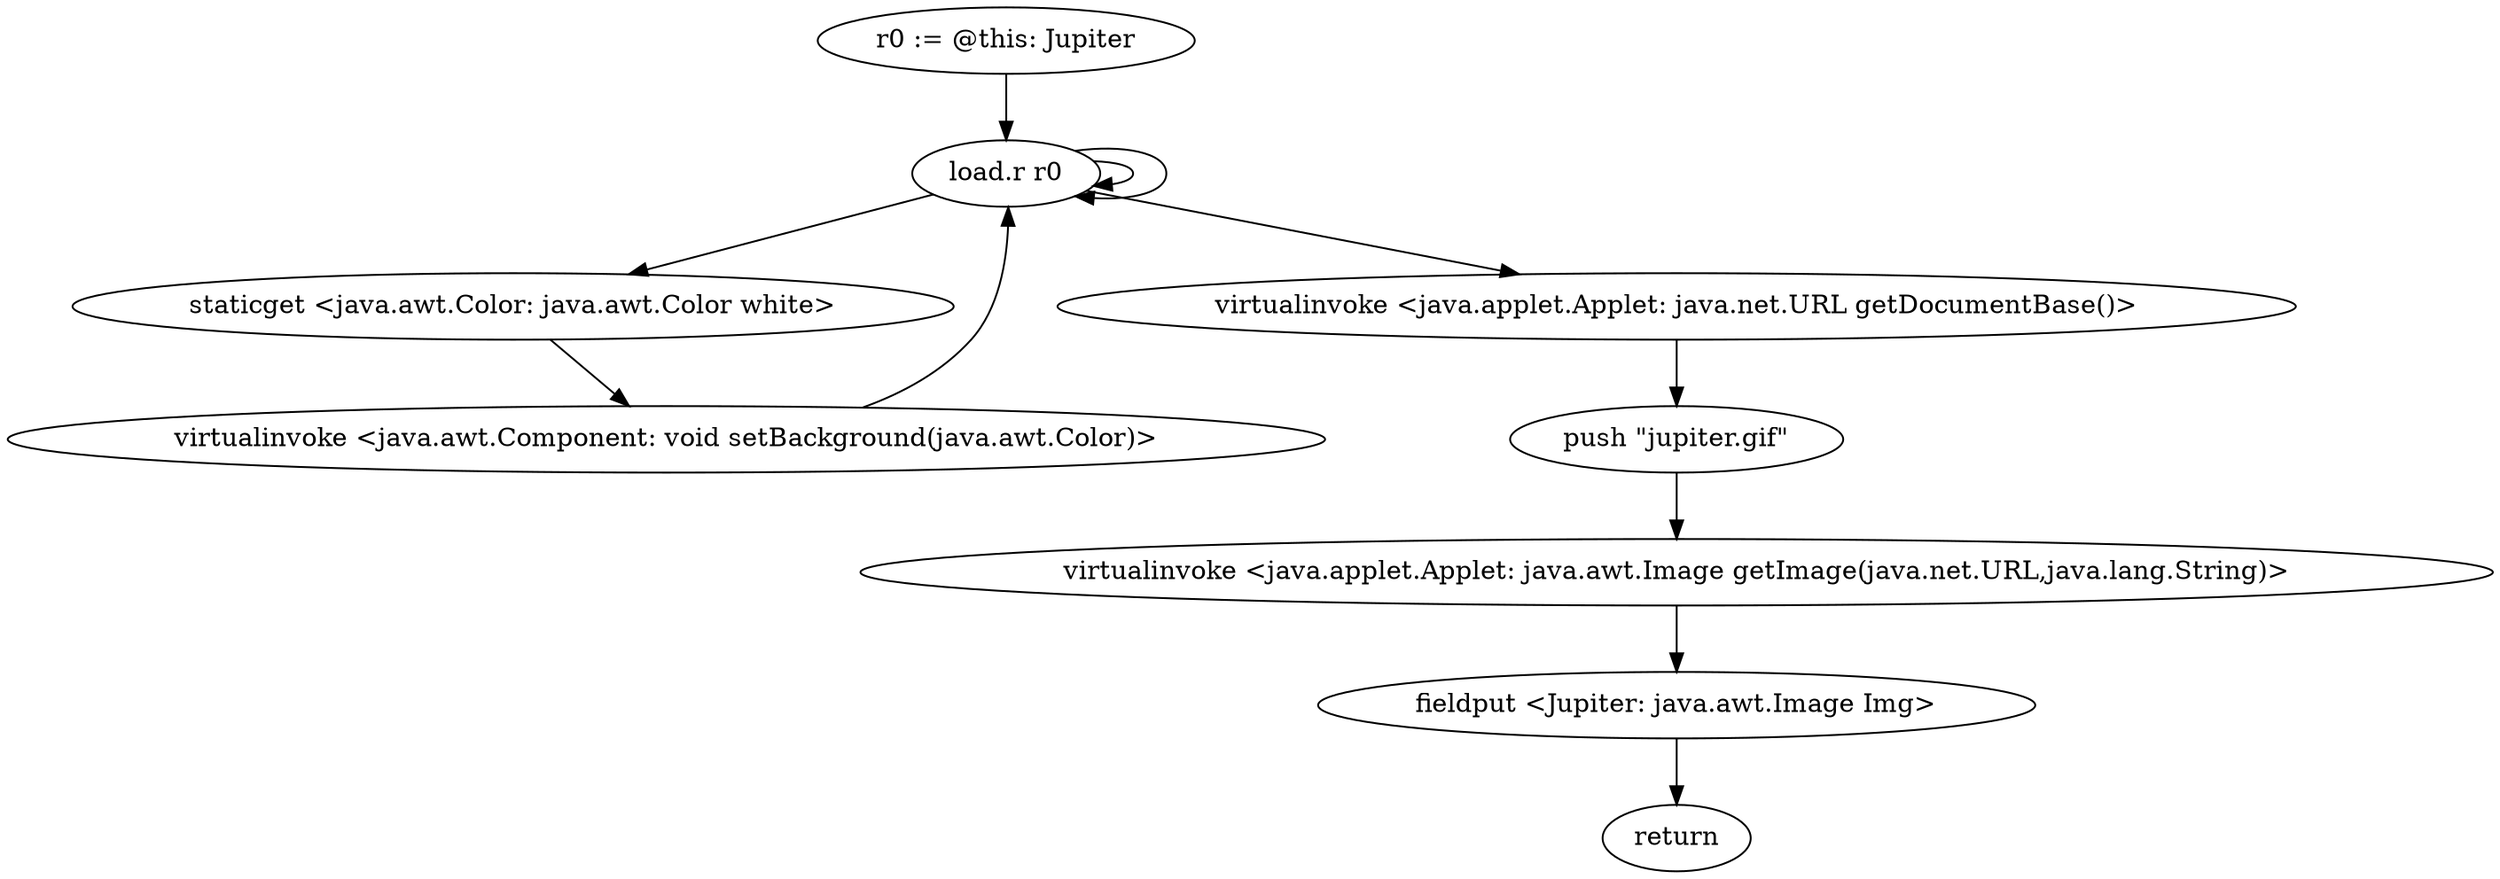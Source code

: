 digraph "" {
    "r0 := @this: Jupiter"
    "load.r r0"
    "r0 := @this: Jupiter"->"load.r r0";
    "staticget <java.awt.Color: java.awt.Color white>"
    "load.r r0"->"staticget <java.awt.Color: java.awt.Color white>";
    "virtualinvoke <java.awt.Component: void setBackground(java.awt.Color)>"
    "staticget <java.awt.Color: java.awt.Color white>"->"virtualinvoke <java.awt.Component: void setBackground(java.awt.Color)>";
    "virtualinvoke <java.awt.Component: void setBackground(java.awt.Color)>"->"load.r r0";
    "load.r r0"->"load.r r0";
    "load.r r0"->"load.r r0";
    "virtualinvoke <java.applet.Applet: java.net.URL getDocumentBase()>"
    "load.r r0"->"virtualinvoke <java.applet.Applet: java.net.URL getDocumentBase()>";
    "push \"jupiter.gif\""
    "virtualinvoke <java.applet.Applet: java.net.URL getDocumentBase()>"->"push \"jupiter.gif\"";
    "virtualinvoke <java.applet.Applet: java.awt.Image getImage(java.net.URL,java.lang.String)>"
    "push \"jupiter.gif\""->"virtualinvoke <java.applet.Applet: java.awt.Image getImage(java.net.URL,java.lang.String)>";
    "fieldput <Jupiter: java.awt.Image Img>"
    "virtualinvoke <java.applet.Applet: java.awt.Image getImage(java.net.URL,java.lang.String)>"->"fieldput <Jupiter: java.awt.Image Img>";
    "return"
    "fieldput <Jupiter: java.awt.Image Img>"->"return";
}
